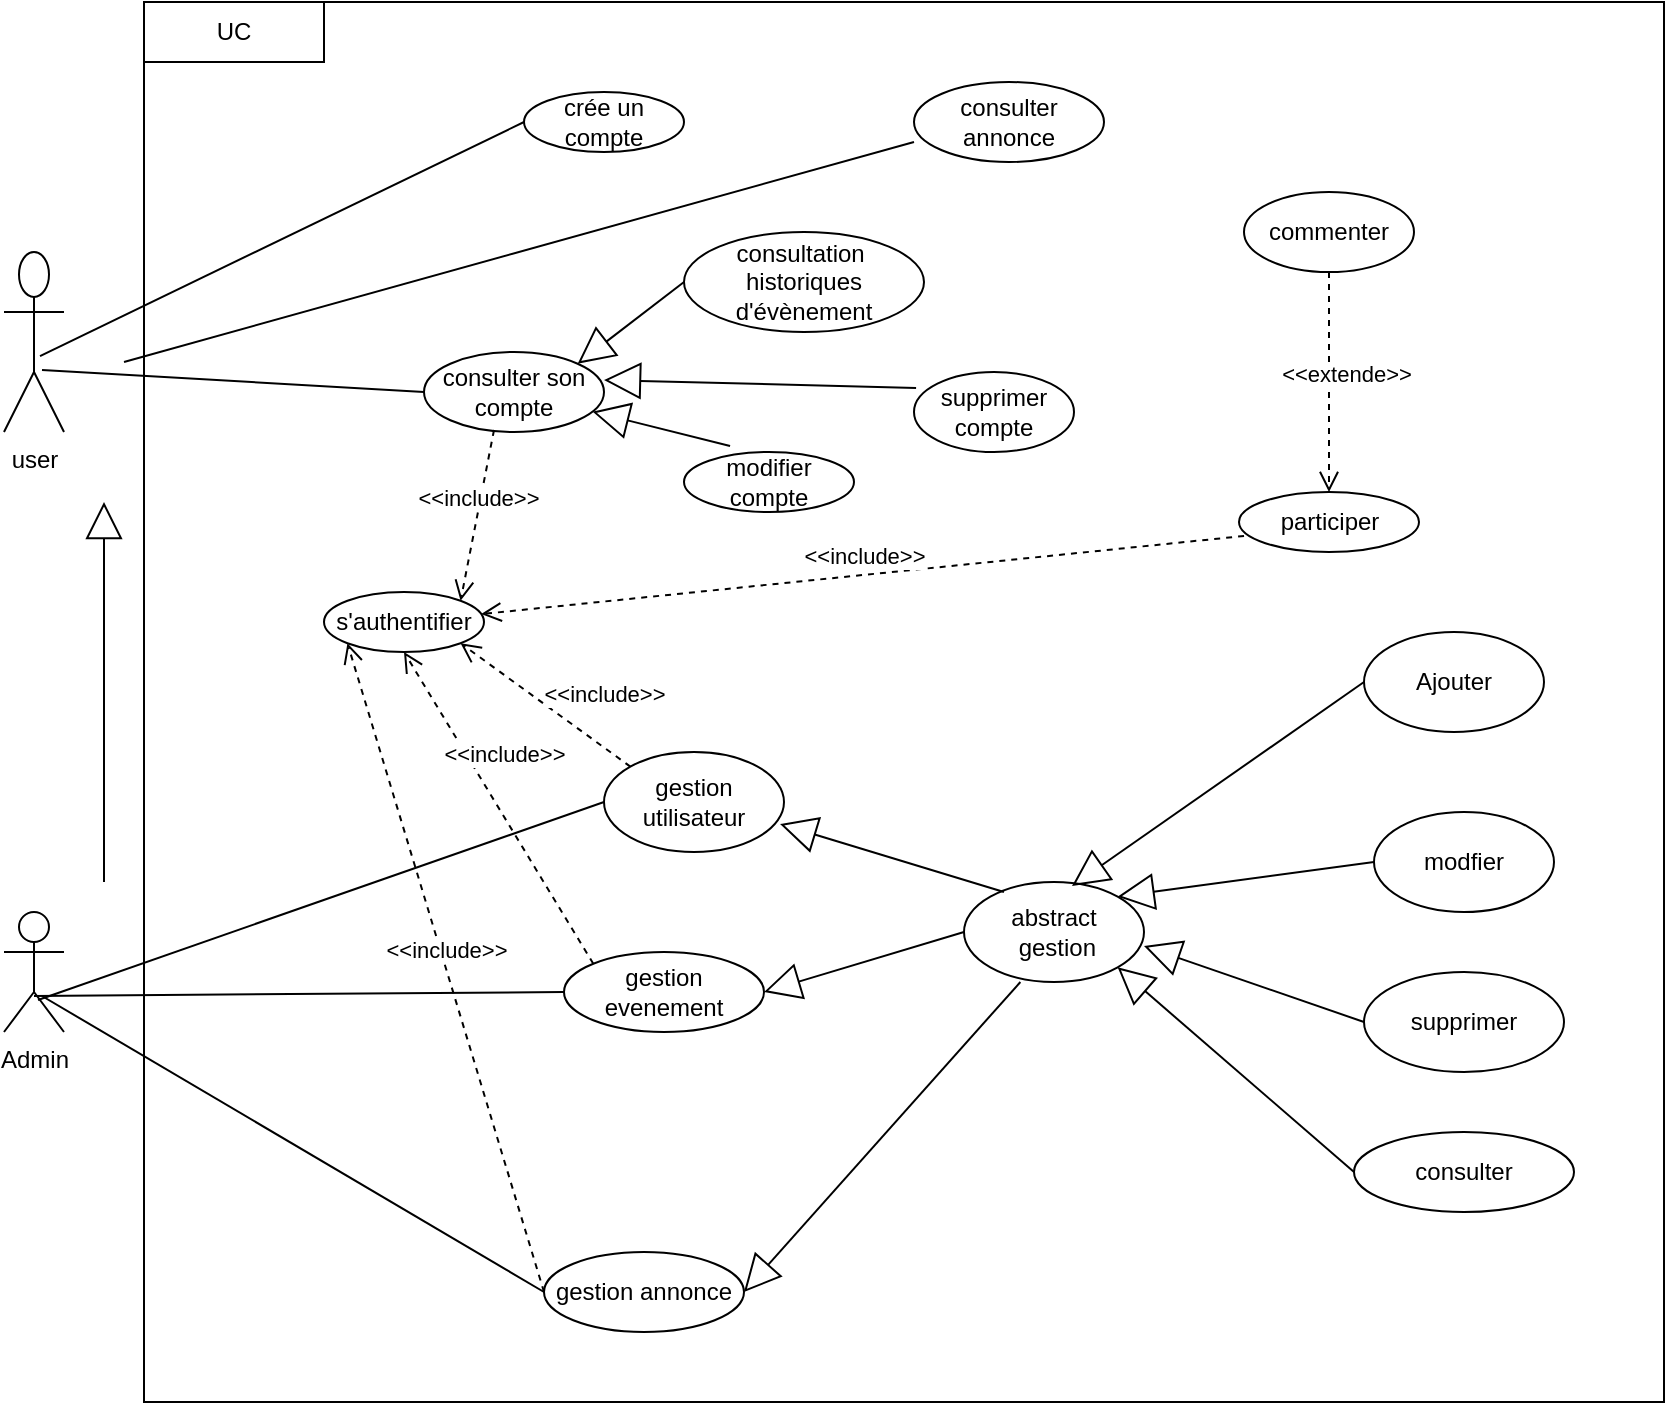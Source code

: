 <mxfile version="24.0.7" type="device">
  <diagram name="Page-1" id="9VZ-hAf687dAzRNKR8pY">
    <mxGraphModel dx="872" dy="439" grid="1" gridSize="10" guides="1" tooltips="1" connect="1" arrows="1" fold="1" page="1" pageScale="1" pageWidth="850" pageHeight="1100" math="0" shadow="0">
      <root>
        <mxCell id="0" />
        <mxCell id="1" parent="0" />
        <mxCell id="CMt6FFaidL7nDRsswwYC-58" value="" style="html=1;whiteSpace=wrap;" vertex="1" parent="1">
          <mxGeometry x="90" y="80" width="760" height="700" as="geometry" />
        </mxCell>
        <mxCell id="CMt6FFaidL7nDRsswwYC-59" value="user" style="shape=umlActor;verticalLabelPosition=bottom;verticalAlign=top;html=1;" vertex="1" parent="1">
          <mxGeometry x="20" y="205" width="30" height="90" as="geometry" />
        </mxCell>
        <mxCell id="CMt6FFaidL7nDRsswwYC-60" value="Admin" style="shape=umlActor;verticalLabelPosition=bottom;verticalAlign=top;html=1;" vertex="1" parent="1">
          <mxGeometry x="20" y="535" width="30" height="60" as="geometry" />
        </mxCell>
        <mxCell id="CMt6FFaidL7nDRsswwYC-61" value="crée un compte" style="ellipse;whiteSpace=wrap;html=1;" vertex="1" parent="1">
          <mxGeometry x="280" y="125" width="80" height="30" as="geometry" />
        </mxCell>
        <mxCell id="CMt6FFaidL7nDRsswwYC-62" value="consulter son compte" style="ellipse;whiteSpace=wrap;html=1;" vertex="1" parent="1">
          <mxGeometry x="230" y="255" width="90" height="40" as="geometry" />
        </mxCell>
        <mxCell id="CMt6FFaidL7nDRsswwYC-63" value="s&#39;authentifier" style="ellipse;whiteSpace=wrap;html=1;" vertex="1" parent="1">
          <mxGeometry x="180" y="375" width="80" height="30" as="geometry" />
        </mxCell>
        <mxCell id="CMt6FFaidL7nDRsswwYC-64" value="consulter annonce" style="ellipse;whiteSpace=wrap;html=1;" vertex="1" parent="1">
          <mxGeometry x="475" y="120" width="95" height="40" as="geometry" />
        </mxCell>
        <mxCell id="CMt6FFaidL7nDRsswwYC-65" value="participer" style="ellipse;whiteSpace=wrap;html=1;" vertex="1" parent="1">
          <mxGeometry x="637.5" y="325" width="90" height="30" as="geometry" />
        </mxCell>
        <mxCell id="CMt6FFaidL7nDRsswwYC-66" value="gestion utilisateur" style="ellipse;whiteSpace=wrap;html=1;" vertex="1" parent="1">
          <mxGeometry x="320" y="455" width="90" height="50" as="geometry" />
        </mxCell>
        <mxCell id="CMt6FFaidL7nDRsswwYC-67" value="gestion evenement" style="ellipse;whiteSpace=wrap;html=1;" vertex="1" parent="1">
          <mxGeometry x="300" y="555" width="100" height="40" as="geometry" />
        </mxCell>
        <mxCell id="CMt6FFaidL7nDRsswwYC-68" value="gestion annonce" style="ellipse;whiteSpace=wrap;html=1;" vertex="1" parent="1">
          <mxGeometry x="290" y="705" width="100" height="40" as="geometry" />
        </mxCell>
        <mxCell id="CMt6FFaidL7nDRsswwYC-69" value="commenter" style="ellipse;whiteSpace=wrap;html=1;" vertex="1" parent="1">
          <mxGeometry x="640" y="175" width="85" height="40" as="geometry" />
        </mxCell>
        <mxCell id="CMt6FFaidL7nDRsswwYC-70" value="supprimer compte" style="ellipse;whiteSpace=wrap;html=1;" vertex="1" parent="1">
          <mxGeometry x="475" y="265" width="80" height="40" as="geometry" />
        </mxCell>
        <mxCell id="CMt6FFaidL7nDRsswwYC-71" value="modifier compte" style="ellipse;whiteSpace=wrap;html=1;" vertex="1" parent="1">
          <mxGeometry x="360" y="305" width="85" height="30" as="geometry" />
        </mxCell>
        <mxCell id="CMt6FFaidL7nDRsswwYC-72" value="modfier" style="ellipse;whiteSpace=wrap;html=1;" vertex="1" parent="1">
          <mxGeometry x="705" y="485" width="90" height="50" as="geometry" />
        </mxCell>
        <mxCell id="CMt6FFaidL7nDRsswwYC-73" value="supprimer" style="ellipse;whiteSpace=wrap;html=1;" vertex="1" parent="1">
          <mxGeometry x="700" y="565" width="100" height="50" as="geometry" />
        </mxCell>
        <mxCell id="CMt6FFaidL7nDRsswwYC-74" value="consulter" style="ellipse;whiteSpace=wrap;html=1;" vertex="1" parent="1">
          <mxGeometry x="695" y="645" width="110" height="40" as="geometry" />
        </mxCell>
        <mxCell id="CMt6FFaidL7nDRsswwYC-75" value="&lt;div&gt;consultation&amp;nbsp;&lt;/div&gt;historiques d&#39;évènement" style="ellipse;whiteSpace=wrap;html=1;" vertex="1" parent="1">
          <mxGeometry x="360" y="195" width="120" height="50" as="geometry" />
        </mxCell>
        <mxCell id="CMt6FFaidL7nDRsswwYC-76" value="" style="endArrow=none;html=1;rounded=0;entryX=0;entryY=0.5;entryDx=0;entryDy=0;exitX=0.6;exitY=0.578;exitDx=0;exitDy=0;exitPerimeter=0;" edge="1" parent="1" source="CMt6FFaidL7nDRsswwYC-59" target="CMt6FFaidL7nDRsswwYC-61">
          <mxGeometry width="50" height="50" relative="1" as="geometry">
            <mxPoint x="110" y="265" as="sourcePoint" />
            <mxPoint x="160" y="215" as="targetPoint" />
          </mxGeometry>
        </mxCell>
        <mxCell id="CMt6FFaidL7nDRsswwYC-77" value="" style="endArrow=none;html=1;rounded=0;entryX=0;entryY=0.75;entryDx=0;entryDy=0;entryPerimeter=0;" edge="1" parent="1" target="CMt6FFaidL7nDRsswwYC-64">
          <mxGeometry width="50" height="50" relative="1" as="geometry">
            <mxPoint x="80" y="260" as="sourcePoint" />
            <mxPoint x="240" y="235" as="targetPoint" />
          </mxGeometry>
        </mxCell>
        <mxCell id="CMt6FFaidL7nDRsswwYC-78" value="" style="endArrow=none;html=1;rounded=0;exitX=0.633;exitY=0.656;exitDx=0;exitDy=0;exitPerimeter=0;entryX=0;entryY=0.5;entryDx=0;entryDy=0;" edge="1" parent="1" source="CMt6FFaidL7nDRsswwYC-59" target="CMt6FFaidL7nDRsswwYC-62">
          <mxGeometry width="50" height="50" relative="1" as="geometry">
            <mxPoint x="450" y="345" as="sourcePoint" />
            <mxPoint x="500" y="295" as="targetPoint" />
          </mxGeometry>
        </mxCell>
        <mxCell id="CMt6FFaidL7nDRsswwYC-79" value="&amp;lt;&amp;lt;include&amp;gt;&amp;gt;" style="html=1;verticalAlign=bottom;endArrow=open;dashed=1;endSize=8;curved=0;rounded=0;exitX=0.389;exitY=0.975;exitDx=0;exitDy=0;exitPerimeter=0;entryX=1;entryY=0;entryDx=0;entryDy=0;" edge="1" parent="1" source="CMt6FFaidL7nDRsswwYC-62" target="CMt6FFaidL7nDRsswwYC-63">
          <mxGeometry x="0.011" relative="1" as="geometry">
            <mxPoint x="510" y="355" as="sourcePoint" />
            <mxPoint x="430" y="355" as="targetPoint" />
            <mxPoint as="offset" />
          </mxGeometry>
        </mxCell>
        <mxCell id="CMt6FFaidL7nDRsswwYC-80" value="" style="endArrow=block;endSize=16;endFill=0;html=1;rounded=0;exitX=0.271;exitY=-0.1;exitDx=0;exitDy=0;exitPerimeter=0;" edge="1" parent="1" source="CMt6FFaidL7nDRsswwYC-71" target="CMt6FFaidL7nDRsswwYC-62">
          <mxGeometry width="160" relative="1" as="geometry">
            <mxPoint x="390" y="375" as="sourcePoint" />
            <mxPoint x="550" y="375" as="targetPoint" />
          </mxGeometry>
        </mxCell>
        <mxCell id="CMt6FFaidL7nDRsswwYC-81" value="" style="endArrow=block;endSize=16;endFill=0;html=1;rounded=0;exitX=0.013;exitY=0.2;exitDx=0;exitDy=0;exitPerimeter=0;entryX=1;entryY=0.35;entryDx=0;entryDy=0;entryPerimeter=0;" edge="1" parent="1" source="CMt6FFaidL7nDRsswwYC-70" target="CMt6FFaidL7nDRsswwYC-62">
          <mxGeometry width="160" relative="1" as="geometry">
            <mxPoint x="512" y="317.5" as="sourcePoint" />
            <mxPoint x="490" y="265" as="targetPoint" />
          </mxGeometry>
        </mxCell>
        <mxCell id="CMt6FFaidL7nDRsswwYC-82" value="" style="endArrow=none;html=1;rounded=0;entryX=0;entryY=0.5;entryDx=0;entryDy=0;exitX=0.567;exitY=0.733;exitDx=0;exitDy=0;exitPerimeter=0;" edge="1" parent="1" source="CMt6FFaidL7nDRsswwYC-60" target="CMt6FFaidL7nDRsswwYC-66">
          <mxGeometry width="50" height="50" relative="1" as="geometry">
            <mxPoint x="130" y="485" as="sourcePoint" />
            <mxPoint x="400" y="275" as="targetPoint" />
          </mxGeometry>
        </mxCell>
        <mxCell id="CMt6FFaidL7nDRsswwYC-83" value="" style="endArrow=none;html=1;rounded=0;entryX=0;entryY=0.5;entryDx=0;entryDy=0;exitX=0.5;exitY=0.7;exitDx=0;exitDy=0;exitPerimeter=0;" edge="1" parent="1" source="CMt6FFaidL7nDRsswwYC-60" target="CMt6FFaidL7nDRsswwYC-67">
          <mxGeometry width="50" height="50" relative="1" as="geometry">
            <mxPoint x="117" y="499" as="sourcePoint" />
            <mxPoint x="300" y="480" as="targetPoint" />
          </mxGeometry>
        </mxCell>
        <mxCell id="CMt6FFaidL7nDRsswwYC-84" value="" style="endArrow=none;html=1;rounded=0;exitX=0.633;exitY=0.7;exitDx=0;exitDy=0;exitPerimeter=0;entryX=0;entryY=0.5;entryDx=0;entryDy=0;" edge="1" parent="1" source="CMt6FFaidL7nDRsswwYC-60" target="CMt6FFaidL7nDRsswwYC-68">
          <mxGeometry width="50" height="50" relative="1" as="geometry">
            <mxPoint x="115" y="497" as="sourcePoint" />
            <mxPoint x="280" y="605" as="targetPoint" />
          </mxGeometry>
        </mxCell>
        <mxCell id="CMt6FFaidL7nDRsswwYC-85" value="abstract&lt;div&gt;&amp;nbsp;gestion&lt;/div&gt;" style="ellipse;whiteSpace=wrap;html=1;" vertex="1" parent="1">
          <mxGeometry x="500" y="520" width="90" height="50" as="geometry" />
        </mxCell>
        <mxCell id="CMt6FFaidL7nDRsswwYC-86" value="" style="endArrow=block;endSize=16;endFill=0;html=1;rounded=0;entryX=0.978;entryY=0.72;entryDx=0;entryDy=0;entryPerimeter=0;exitX=0.222;exitY=0.1;exitDx=0;exitDy=0;exitPerimeter=0;" edge="1" parent="1" source="CMt6FFaidL7nDRsswwYC-85" target="CMt6FFaidL7nDRsswwYC-66">
          <mxGeometry width="160" relative="1" as="geometry">
            <mxPoint x="412" y="530" as="sourcePoint" />
            <mxPoint x="380" y="465" as="targetPoint" />
          </mxGeometry>
        </mxCell>
        <mxCell id="CMt6FFaidL7nDRsswwYC-87" value="" style="endArrow=block;endSize=16;endFill=0;html=1;rounded=0;entryX=1;entryY=0.5;entryDx=0;entryDy=0;entryPerimeter=0;exitX=0;exitY=0.5;exitDx=0;exitDy=0;" edge="1" parent="1" source="CMt6FFaidL7nDRsswwYC-85" target="CMt6FFaidL7nDRsswwYC-67">
          <mxGeometry width="160" relative="1" as="geometry">
            <mxPoint x="520" y="600" as="sourcePoint" />
            <mxPoint x="380" y="540" as="targetPoint" />
          </mxGeometry>
        </mxCell>
        <mxCell id="CMt6FFaidL7nDRsswwYC-88" value="" style="endArrow=block;endSize=16;endFill=0;html=1;rounded=0;entryX=1;entryY=0.5;entryDx=0;entryDy=0;exitX=0;exitY=1;exitDx=0;exitDy=0;" edge="1" parent="1" target="CMt6FFaidL7nDRsswwYC-68">
          <mxGeometry width="160" relative="1" as="geometry">
            <mxPoint x="528.18" y="569.998" as="sourcePoint" />
            <mxPoint x="380" y="612.32" as="targetPoint" />
          </mxGeometry>
        </mxCell>
        <mxCell id="CMt6FFaidL7nDRsswwYC-89" value="" style="endArrow=block;endSize=16;endFill=0;html=1;rounded=0;entryX=1;entryY=0;entryDx=0;entryDy=0;exitX=0;exitY=0.5;exitDx=0;exitDy=0;" edge="1" parent="1" source="CMt6FFaidL7nDRsswwYC-72" target="CMt6FFaidL7nDRsswwYC-85">
          <mxGeometry width="160" relative="1" as="geometry">
            <mxPoint x="722" y="505" as="sourcePoint" />
            <mxPoint x="580" y="461" as="targetPoint" />
          </mxGeometry>
        </mxCell>
        <mxCell id="CMt6FFaidL7nDRsswwYC-90" value="" style="endArrow=block;endSize=16;endFill=0;html=1;rounded=0;entryX=1;entryY=0.64;entryDx=0;entryDy=0;exitX=0;exitY=0.5;exitDx=0;exitDy=0;entryPerimeter=0;" edge="1" parent="1" source="CMt6FFaidL7nDRsswwYC-73" target="CMt6FFaidL7nDRsswwYC-85">
          <mxGeometry width="160" relative="1" as="geometry">
            <mxPoint x="710" y="470" as="sourcePoint" />
            <mxPoint x="587" y="537" as="targetPoint" />
          </mxGeometry>
        </mxCell>
        <mxCell id="CMt6FFaidL7nDRsswwYC-91" value="" style="endArrow=block;endSize=16;endFill=0;html=1;rounded=0;entryX=1;entryY=1;entryDx=0;entryDy=0;exitX=0;exitY=0.5;exitDx=0;exitDy=0;" edge="1" parent="1" source="CMt6FFaidL7nDRsswwYC-74" target="CMt6FFaidL7nDRsswwYC-85">
          <mxGeometry width="160" relative="1" as="geometry">
            <mxPoint x="680" y="635" as="sourcePoint" />
            <mxPoint x="570" y="617" as="targetPoint" />
          </mxGeometry>
        </mxCell>
        <mxCell id="CMt6FFaidL7nDRsswwYC-92" value="Ajouter" style="ellipse;whiteSpace=wrap;html=1;" vertex="1" parent="1">
          <mxGeometry x="700" y="395" width="90" height="50" as="geometry" />
        </mxCell>
        <mxCell id="CMt6FFaidL7nDRsswwYC-93" value="" style="endArrow=block;endSize=16;endFill=0;html=1;rounded=0;entryX=0.6;entryY=0.04;entryDx=0;entryDy=0;exitX=0;exitY=0.5;exitDx=0;exitDy=0;entryPerimeter=0;" edge="1" parent="1" source="CMt6FFaidL7nDRsswwYC-92" target="CMt6FFaidL7nDRsswwYC-85">
          <mxGeometry width="160" relative="1" as="geometry">
            <mxPoint x="677" y="425" as="sourcePoint" />
            <mxPoint x="500" y="495" as="targetPoint" />
          </mxGeometry>
        </mxCell>
        <mxCell id="CMt6FFaidL7nDRsswwYC-94" value="" style="endArrow=block;endSize=16;endFill=0;html=1;rounded=0;entryX=1;entryY=0;entryDx=0;entryDy=0;exitX=0;exitY=0.5;exitDx=0;exitDy=0;" edge="1" parent="1" source="CMt6FFaidL7nDRsswwYC-75" target="CMt6FFaidL7nDRsswwYC-62">
          <mxGeometry width="160" relative="1" as="geometry">
            <mxPoint x="561" y="333" as="sourcePoint" />
            <mxPoint x="490" y="284" as="targetPoint" />
          </mxGeometry>
        </mxCell>
        <mxCell id="CMt6FFaidL7nDRsswwYC-95" value="&amp;lt;&amp;lt;include&amp;gt;&amp;gt;" style="html=1;verticalAlign=bottom;endArrow=open;dashed=1;endSize=8;curved=0;rounded=0;exitX=0.028;exitY=0.733;exitDx=0;exitDy=0;exitPerimeter=0;" edge="1" parent="1" source="CMt6FFaidL7nDRsswwYC-65" target="CMt6FFaidL7nDRsswwYC-63">
          <mxGeometry relative="1" as="geometry">
            <mxPoint x="320" y="314" as="sourcePoint" />
            <mxPoint x="428" y="399" as="targetPoint" />
          </mxGeometry>
        </mxCell>
        <mxCell id="CMt6FFaidL7nDRsswwYC-96" value="&amp;lt;&amp;lt;include&amp;gt;&amp;gt;" style="html=1;verticalAlign=bottom;endArrow=open;dashed=1;endSize=8;curved=0;rounded=0;exitX=0;exitY=0.5;exitDx=0;exitDy=0;entryX=0;entryY=1;entryDx=0;entryDy=0;" edge="1" parent="1" source="CMt6FFaidL7nDRsswwYC-68" target="CMt6FFaidL7nDRsswwYC-63">
          <mxGeometry relative="1" as="geometry">
            <mxPoint x="275" y="304" as="sourcePoint" />
            <mxPoint x="308" y="379" as="targetPoint" />
          </mxGeometry>
        </mxCell>
        <mxCell id="CMt6FFaidL7nDRsswwYC-97" value="&amp;lt;&amp;lt;include&amp;gt;&amp;gt;" style="html=1;verticalAlign=bottom;endArrow=open;dashed=1;endSize=8;curved=0;rounded=0;exitX=0;exitY=0;exitDx=0;exitDy=0;entryX=0.5;entryY=1;entryDx=0;entryDy=0;" edge="1" parent="1" source="CMt6FFaidL7nDRsswwYC-67" target="CMt6FFaidL7nDRsswwYC-63">
          <mxGeometry x="0.153" y="-12" relative="1" as="geometry">
            <mxPoint x="300" y="625" as="sourcePoint" />
            <mxPoint x="202" y="411" as="targetPoint" />
            <mxPoint as="offset" />
          </mxGeometry>
        </mxCell>
        <mxCell id="CMt6FFaidL7nDRsswwYC-98" value="&amp;lt;&amp;lt;include&amp;gt;&amp;gt;" style="html=1;verticalAlign=bottom;endArrow=open;dashed=1;endSize=8;curved=0;rounded=0;exitX=0;exitY=0;exitDx=0;exitDy=0;entryX=1;entryY=1;entryDx=0;entryDy=0;" edge="1" parent="1" source="CMt6FFaidL7nDRsswwYC-66" target="CMt6FFaidL7nDRsswwYC-63">
          <mxGeometry x="-0.491" y="-14" relative="1" as="geometry">
            <mxPoint x="315" y="541" as="sourcePoint" />
            <mxPoint x="212" y="421" as="targetPoint" />
            <mxPoint as="offset" />
          </mxGeometry>
        </mxCell>
        <mxCell id="CMt6FFaidL7nDRsswwYC-99" value="&amp;lt;&amp;lt;extende&amp;gt;&amp;gt;" style="html=1;verticalAlign=bottom;endArrow=open;dashed=1;endSize=8;curved=0;rounded=0;exitX=0.5;exitY=1;exitDx=0;exitDy=0;entryX=0.5;entryY=0;entryDx=0;entryDy=0;" edge="1" parent="1" source="CMt6FFaidL7nDRsswwYC-69" target="CMt6FFaidL7nDRsswwYC-65">
          <mxGeometry x="0.091" y="8" relative="1" as="geometry">
            <mxPoint x="767" y="232.5" as="sourcePoint" />
            <mxPoint x="750" y="317.5" as="targetPoint" />
            <mxPoint as="offset" />
          </mxGeometry>
        </mxCell>
        <mxCell id="CMt6FFaidL7nDRsswwYC-100" value="" style="endArrow=block;endSize=16;endFill=0;html=1;rounded=0;" edge="1" parent="1">
          <mxGeometry width="160" relative="1" as="geometry">
            <mxPoint x="70" y="520" as="sourcePoint" />
            <mxPoint x="70" y="330" as="targetPoint" />
          </mxGeometry>
        </mxCell>
        <mxCell id="CMt6FFaidL7nDRsswwYC-102" value="UC" style="html=1;whiteSpace=wrap;" vertex="1" parent="1">
          <mxGeometry x="90" y="80" width="90" height="30" as="geometry" />
        </mxCell>
      </root>
    </mxGraphModel>
  </diagram>
</mxfile>
